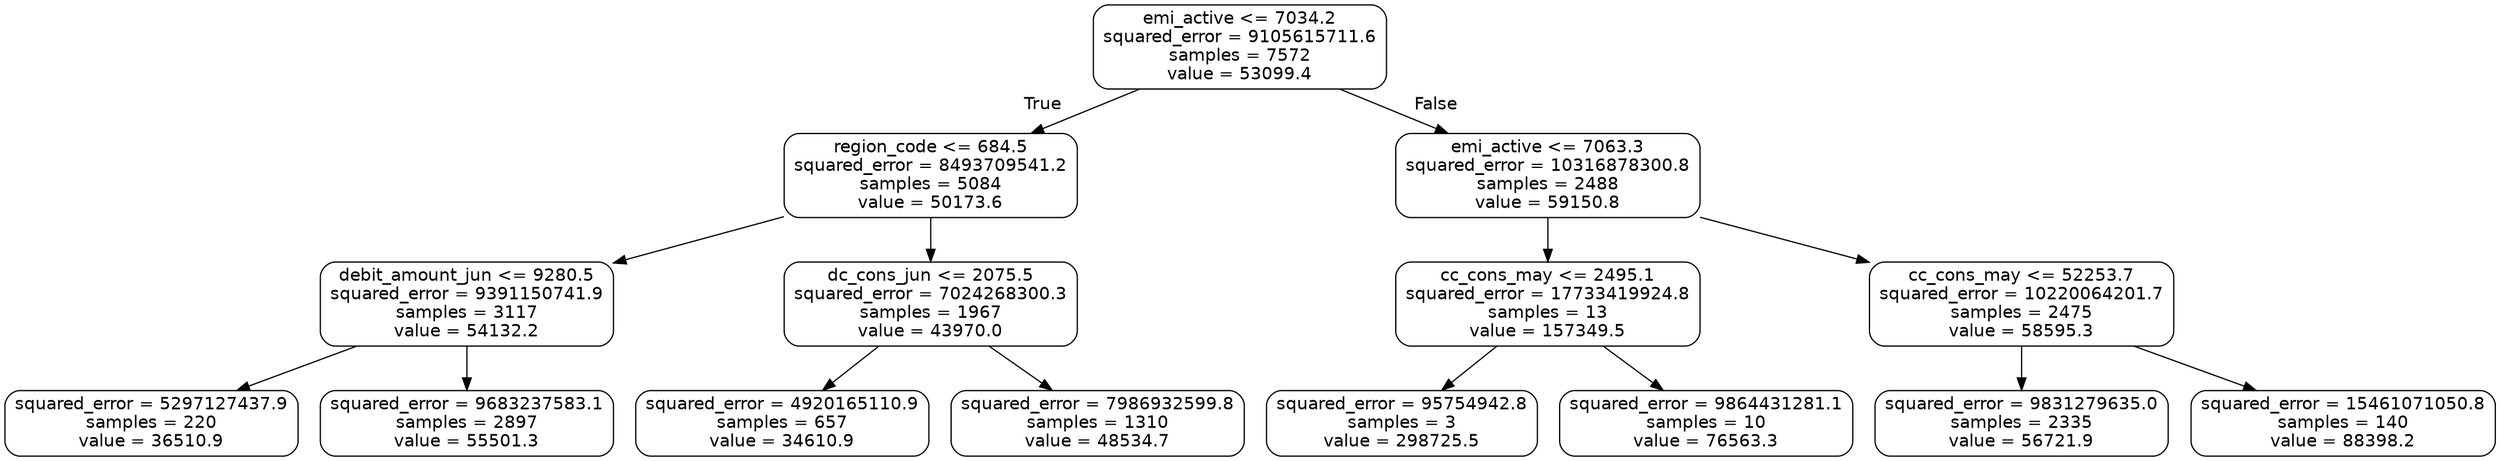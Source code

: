 digraph Tree {
node [shape=box, style="rounded", color="black", fontname="helvetica"] ;
edge [fontname="helvetica"] ;
0 [label="emi_active <= 7034.2\nsquared_error = 9105615711.6\nsamples = 7572\nvalue = 53099.4"] ;
1 [label="region_code <= 684.5\nsquared_error = 8493709541.2\nsamples = 5084\nvalue = 50173.6"] ;
0 -> 1 [labeldistance=2.5, labelangle=45, headlabel="True"] ;
2 [label="debit_amount_jun <= 9280.5\nsquared_error = 9391150741.9\nsamples = 3117\nvalue = 54132.2"] ;
1 -> 2 ;
3 [label="squared_error = 5297127437.9\nsamples = 220\nvalue = 36510.9"] ;
2 -> 3 ;
4 [label="squared_error = 9683237583.1\nsamples = 2897\nvalue = 55501.3"] ;
2 -> 4 ;
5 [label="dc_cons_jun <= 2075.5\nsquared_error = 7024268300.3\nsamples = 1967\nvalue = 43970.0"] ;
1 -> 5 ;
6 [label="squared_error = 4920165110.9\nsamples = 657\nvalue = 34610.9"] ;
5 -> 6 ;
7 [label="squared_error = 7986932599.8\nsamples = 1310\nvalue = 48534.7"] ;
5 -> 7 ;
8 [label="emi_active <= 7063.3\nsquared_error = 10316878300.8\nsamples = 2488\nvalue = 59150.8"] ;
0 -> 8 [labeldistance=2.5, labelangle=-45, headlabel="False"] ;
9 [label="cc_cons_may <= 2495.1\nsquared_error = 17733419924.8\nsamples = 13\nvalue = 157349.5"] ;
8 -> 9 ;
10 [label="squared_error = 95754942.8\nsamples = 3\nvalue = 298725.5"] ;
9 -> 10 ;
11 [label="squared_error = 9864431281.1\nsamples = 10\nvalue = 76563.3"] ;
9 -> 11 ;
12 [label="cc_cons_may <= 52253.7\nsquared_error = 10220064201.7\nsamples = 2475\nvalue = 58595.3"] ;
8 -> 12 ;
13 [label="squared_error = 9831279635.0\nsamples = 2335\nvalue = 56721.9"] ;
12 -> 13 ;
14 [label="squared_error = 15461071050.8\nsamples = 140\nvalue = 88398.2"] ;
12 -> 14 ;
}